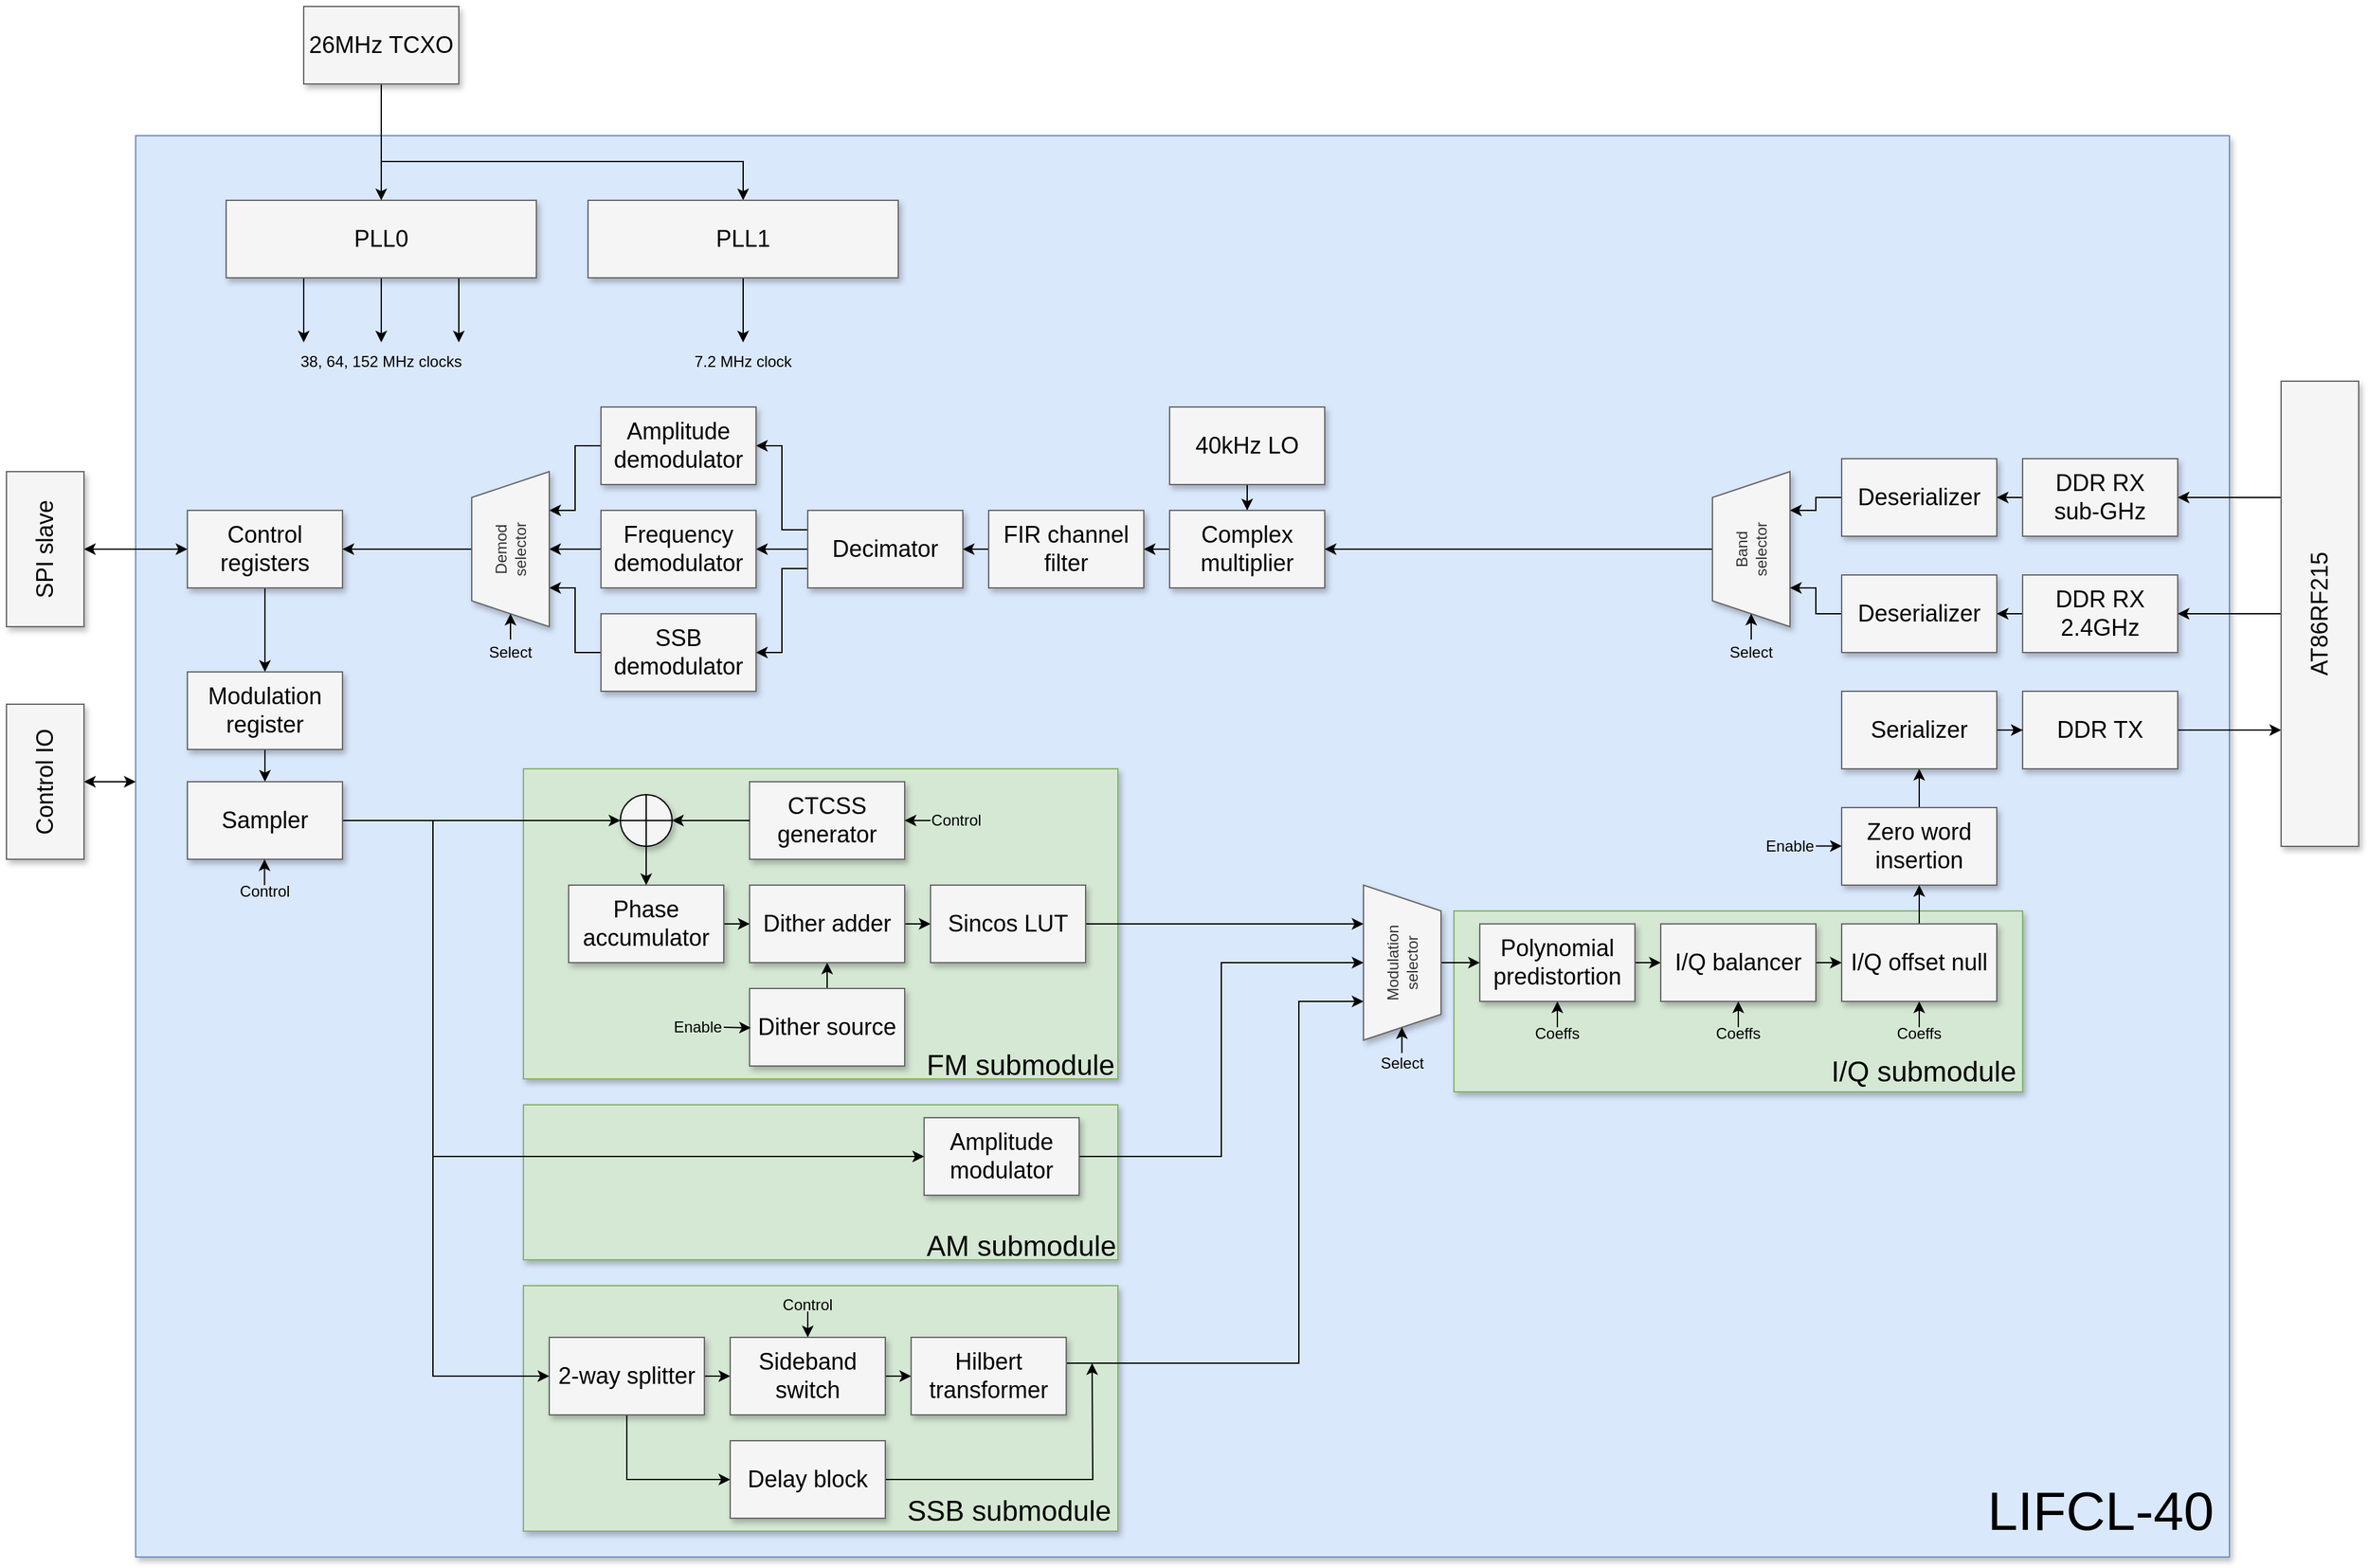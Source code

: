 <mxfile version="21.1.2" type="device">
  <diagram name="Page-1" id="90a13364-a465-7bf4-72fc-28e22215d7a0">
    <mxGraphModel dx="1588" dy="1576" grid="1" gridSize="10" guides="1" tooltips="1" connect="1" arrows="1" fold="1" page="1" pageScale="1.5" pageWidth="1920" pageHeight="1200" background="none" math="0" shadow="0">
      <root>
        <mxCell id="0" style=";html=1;" />
        <mxCell id="1" style=";html=1;" parent="0" />
        <mxCell id="Nv2ZJM5Azdes68pqQ0xc-96" value="" style="rounded=0;whiteSpace=wrap;html=1;shadow=1;glass=0;fillColor=#dae8fc;strokeColor=#6c8ebf;container=0;" parent="1" vertex="1">
          <mxGeometry x="600" y="390" width="1620" height="1100" as="geometry" />
        </mxCell>
        <mxCell id="YffSBHBRbh6OPDNjURyr-24" value="" style="rounded=0;whiteSpace=wrap;html=1;fillColor=#d5e8d4;strokeColor=#82b366;shadow=1;" parent="1" vertex="1">
          <mxGeometry x="1620" y="990" width="440" height="140" as="geometry" />
        </mxCell>
        <mxCell id="6D3V5bIXzJbrIAl-vdKd-8" value="" style="rounded=0;whiteSpace=wrap;html=1;fillColor=#d5e8d4;strokeColor=#82b366;shadow=1;" parent="1" vertex="1">
          <mxGeometry x="900" y="880" width="460" height="240" as="geometry" />
        </mxCell>
        <mxCell id="Nv2ZJM5Azdes68pqQ0xc-43" value="" style="edgeStyle=orthogonalEdgeStyle;rounded=0;orthogonalLoop=1;jettySize=auto;html=1;" parent="1" source="bJu8V4bGNB0CwvxjwAMf-3" target="Nv2ZJM5Azdes68pqQ0xc-41" edge="1">
          <mxGeometry relative="1" as="geometry" />
        </mxCell>
        <mxCell id="bJu8V4bGNB0CwvxjwAMf-3" value="DDR RX&lt;br&gt;sub-GHz" style="whiteSpace=wrap;html=1;shadow=1;fontSize=18;fillColor=#f5f5f5;strokeColor=#666666;" parent="1" vertex="1">
          <mxGeometry x="2060" y="640" width="120" height="60" as="geometry" />
        </mxCell>
        <mxCell id="Nv2ZJM5Azdes68pqQ0xc-44" value="" style="edgeStyle=orthogonalEdgeStyle;rounded=0;orthogonalLoop=1;jettySize=auto;html=1;" parent="1" source="bJu8V4bGNB0CwvxjwAMf-5" target="Nv2ZJM5Azdes68pqQ0xc-42" edge="1">
          <mxGeometry relative="1" as="geometry" />
        </mxCell>
        <mxCell id="bJu8V4bGNB0CwvxjwAMf-5" value="DDR RX&lt;br&gt;2.4GHz" style="whiteSpace=wrap;html=1;shadow=1;fontSize=18;fillColor=#f5f5f5;strokeColor=#666666;" parent="1" vertex="1">
          <mxGeometry x="2060" y="730" width="120" height="60" as="geometry" />
        </mxCell>
        <mxCell id="YffSBHBRbh6OPDNjURyr-13" style="edgeStyle=orthogonalEdgeStyle;rounded=0;orthogonalLoop=1;jettySize=auto;html=1;exitX=1;exitY=0.5;exitDx=0;exitDy=0;entryX=0.25;entryY=0;entryDx=0;entryDy=0;" parent="1" source="bJu8V4bGNB0CwvxjwAMf-6" target="Nv2ZJM5Azdes68pqQ0xc-15" edge="1">
          <mxGeometry relative="1" as="geometry" />
        </mxCell>
        <mxCell id="bJu8V4bGNB0CwvxjwAMf-6" value="DDR TX" style="whiteSpace=wrap;html=1;shadow=1;fontSize=18;fillColor=#f5f5f5;strokeColor=#666666;" parent="1" vertex="1">
          <mxGeometry x="2060" y="820" width="120" height="60" as="geometry" />
        </mxCell>
        <mxCell id="Nv2ZJM5Azdes68pqQ0xc-38" style="edgeStyle=orthogonalEdgeStyle;rounded=0;orthogonalLoop=1;jettySize=auto;html=1;exitX=0.5;exitY=1;exitDx=0;exitDy=0;entryX=0.5;entryY=0;entryDx=0;entryDy=0;" parent="1" source="bJu8V4bGNB0CwvxjwAMf-7" edge="1">
          <mxGeometry relative="1" as="geometry">
            <mxPoint x="790" y="550" as="targetPoint" />
          </mxGeometry>
        </mxCell>
        <mxCell id="Nv2ZJM5Azdes68pqQ0xc-39" style="edgeStyle=orthogonalEdgeStyle;rounded=0;orthogonalLoop=1;jettySize=auto;html=1;exitX=0.25;exitY=1;exitDx=0;exitDy=0;entryX=0.25;entryY=0;entryDx=0;entryDy=0;" parent="1" source="bJu8V4bGNB0CwvxjwAMf-7" edge="1">
          <mxGeometry relative="1" as="geometry">
            <mxPoint x="730" y="550" as="targetPoint" />
          </mxGeometry>
        </mxCell>
        <mxCell id="Nv2ZJM5Azdes68pqQ0xc-40" style="edgeStyle=orthogonalEdgeStyle;rounded=0;orthogonalLoop=1;jettySize=auto;html=1;exitX=0.75;exitY=1;exitDx=0;exitDy=0;entryX=0.75;entryY=0;entryDx=0;entryDy=0;" parent="1" source="bJu8V4bGNB0CwvxjwAMf-7" edge="1">
          <mxGeometry relative="1" as="geometry">
            <mxPoint x="850" y="550" as="targetPoint" />
          </mxGeometry>
        </mxCell>
        <mxCell id="bJu8V4bGNB0CwvxjwAMf-7" value="PLL0" style="whiteSpace=wrap;html=1;shadow=1;fontSize=18;fillColor=#f5f5f5;strokeColor=#666666;" parent="1" vertex="1">
          <mxGeometry x="670" y="440" width="240" height="60" as="geometry" />
        </mxCell>
        <mxCell id="Nv2ZJM5Azdes68pqQ0xc-7" value="" style="edgeStyle=orthogonalEdgeStyle;rounded=0;orthogonalLoop=1;jettySize=auto;html=1;" parent="1" source="Nv2ZJM5Azdes68pqQ0xc-5" target="bJu8V4bGNB0CwvxjwAMf-7" edge="1">
          <mxGeometry relative="1" as="geometry" />
        </mxCell>
        <mxCell id="H7sROJZ5ojz0b0a_24bi-7" style="edgeStyle=orthogonalEdgeStyle;rounded=0;orthogonalLoop=1;jettySize=auto;html=1;exitX=0.5;exitY=1;exitDx=0;exitDy=0;entryX=0.5;entryY=0;entryDx=0;entryDy=0;" edge="1" parent="1" source="Nv2ZJM5Azdes68pqQ0xc-5" target="H7sROJZ5ojz0b0a_24bi-4">
          <mxGeometry relative="1" as="geometry">
            <Array as="points">
              <mxPoint x="790" y="410" />
              <mxPoint x="1070" y="410" />
            </Array>
          </mxGeometry>
        </mxCell>
        <mxCell id="Nv2ZJM5Azdes68pqQ0xc-5" value="26MHz TCXO" style="whiteSpace=wrap;html=1;fontSize=18;fillColor=#f5f5f5;strokeColor=#666666;shadow=1;" parent="1" vertex="1">
          <mxGeometry x="730" y="290" width="120" height="60" as="geometry" />
        </mxCell>
        <mxCell id="Nv2ZJM5Azdes68pqQ0xc-12" value="38, 64, 152 MHz clocks" style="text;html=1;strokeColor=none;fillColor=none;align=center;verticalAlign=middle;whiteSpace=wrap;rounded=0;" parent="1" vertex="1">
          <mxGeometry x="690" y="550" width="200" height="30" as="geometry" />
        </mxCell>
        <mxCell id="Nv2ZJM5Azdes68pqQ0xc-106" style="edgeStyle=orthogonalEdgeStyle;rounded=0;orthogonalLoop=1;jettySize=auto;html=1;exitX=1;exitY=0.5;exitDx=0;exitDy=0;startArrow=none;startFill=0;endArrow=classic;endFill=1;" parent="1" source="Nv2ZJM5Azdes68pqQ0xc-13" target="Nv2ZJM5Azdes68pqQ0xc-25" edge="1">
          <mxGeometry relative="1" as="geometry" />
        </mxCell>
        <mxCell id="Nv2ZJM5Azdes68pqQ0xc-13" value="Phase accumulator" style="whiteSpace=wrap;html=1;shadow=1;fontSize=18;fillColor=#f5f5f5;strokeColor=#666666;" parent="1" vertex="1">
          <mxGeometry x="935" y="970" width="120" height="60" as="geometry" />
        </mxCell>
        <mxCell id="Nv2ZJM5Azdes68pqQ0xc-22" style="edgeStyle=orthogonalEdgeStyle;rounded=0;orthogonalLoop=1;jettySize=auto;html=1;exitX=0.75;exitY=0;exitDx=0;exitDy=0;entryX=1;entryY=0.5;entryDx=0;entryDy=0;" parent="1" source="Nv2ZJM5Azdes68pqQ0xc-15" target="bJu8V4bGNB0CwvxjwAMf-3" edge="1">
          <mxGeometry relative="1" as="geometry" />
        </mxCell>
        <mxCell id="Nv2ZJM5Azdes68pqQ0xc-23" style="edgeStyle=orthogonalEdgeStyle;rounded=0;orthogonalLoop=1;jettySize=auto;html=1;exitX=0.5;exitY=0;exitDx=0;exitDy=0;entryX=1;entryY=0.5;entryDx=0;entryDy=0;" parent="1" source="Nv2ZJM5Azdes68pqQ0xc-15" target="bJu8V4bGNB0CwvxjwAMf-5" edge="1">
          <mxGeometry relative="1" as="geometry" />
        </mxCell>
        <mxCell id="Nv2ZJM5Azdes68pqQ0xc-15" value="AT86RF215" style="whiteSpace=wrap;html=1;shadow=1;fontSize=18;fillColor=#f5f5f5;strokeColor=#666666;rotation=-90;" parent="1" vertex="1">
          <mxGeometry x="2110" y="730" width="360" height="60" as="geometry" />
        </mxCell>
        <mxCell id="Nv2ZJM5Azdes68pqQ0xc-100" style="edgeStyle=orthogonalEdgeStyle;rounded=0;orthogonalLoop=1;jettySize=auto;html=1;exitX=0.5;exitY=0;exitDx=0;exitDy=0;entryX=0.5;entryY=1;entryDx=0;entryDy=0;startArrow=none;startFill=0;" parent="1" source="Nv2ZJM5Azdes68pqQ0xc-24" target="Nv2ZJM5Azdes68pqQ0xc-25" edge="1">
          <mxGeometry relative="1" as="geometry" />
        </mxCell>
        <mxCell id="Nv2ZJM5Azdes68pqQ0xc-24" value="Dither source" style="whiteSpace=wrap;html=1;shadow=1;fontSize=18;fillColor=#f5f5f5;strokeColor=#666666;" parent="1" vertex="1">
          <mxGeometry x="1075" y="1050" width="120" height="60" as="geometry" />
        </mxCell>
        <mxCell id="Nv2ZJM5Azdes68pqQ0xc-107" style="edgeStyle=orthogonalEdgeStyle;rounded=0;orthogonalLoop=1;jettySize=auto;html=1;exitX=1;exitY=0.5;exitDx=0;exitDy=0;entryX=0;entryY=0.5;entryDx=0;entryDy=0;startArrow=none;startFill=0;endArrow=classic;endFill=1;" parent="1" source="Nv2ZJM5Azdes68pqQ0xc-25" target="Nv2ZJM5Azdes68pqQ0xc-28" edge="1">
          <mxGeometry relative="1" as="geometry" />
        </mxCell>
        <mxCell id="Nv2ZJM5Azdes68pqQ0xc-25" value="Dither adder" style="whiteSpace=wrap;html=1;shadow=1;fontSize=18;fillColor=#f5f5f5;strokeColor=#666666;" parent="1" vertex="1">
          <mxGeometry x="1075" y="970" width="120" height="60" as="geometry" />
        </mxCell>
        <mxCell id="H7sROJZ5ojz0b0a_24bi-111" style="edgeStyle=orthogonalEdgeStyle;rounded=0;orthogonalLoop=1;jettySize=auto;html=1;exitX=1;exitY=0.5;exitDx=0;exitDy=0;entryX=0.25;entryY=1;entryDx=0;entryDy=0;" edge="1" parent="1" source="Nv2ZJM5Azdes68pqQ0xc-28" target="Nv2ZJM5Azdes68pqQ0xc-34">
          <mxGeometry relative="1" as="geometry" />
        </mxCell>
        <mxCell id="Nv2ZJM5Azdes68pqQ0xc-28" value="Sincos LUT" style="whiteSpace=wrap;html=1;shadow=1;fontSize=18;fillColor=#f5f5f5;strokeColor=#666666;" parent="1" vertex="1">
          <mxGeometry x="1215" y="970" width="120" height="60" as="geometry" />
        </mxCell>
        <mxCell id="H7sROJZ5ojz0b0a_24bi-61" style="edgeStyle=orthogonalEdgeStyle;rounded=0;orthogonalLoop=1;jettySize=auto;html=1;exitX=0.5;exitY=1;exitDx=0;exitDy=0;entryX=0.5;entryY=0;entryDx=0;entryDy=0;" edge="1" parent="1" source="Nv2ZJM5Azdes68pqQ0xc-31" target="Nv2ZJM5Azdes68pqQ0xc-62">
          <mxGeometry relative="1" as="geometry" />
        </mxCell>
        <mxCell id="Nv2ZJM5Azdes68pqQ0xc-31" value="Control registers" style="whiteSpace=wrap;html=1;shadow=1;fontSize=18;fillColor=#f5f5f5;strokeColor=#666666;" parent="1" vertex="1">
          <mxGeometry x="640" y="680" width="120" height="60" as="geometry" />
        </mxCell>
        <mxCell id="6D3V5bIXzJbrIAl-vdKd-28" value="" style="edgeStyle=orthogonalEdgeStyle;rounded=0;orthogonalLoop=1;jettySize=auto;html=1;startArrow=classic;startFill=1;endArrow=classic;endFill=1;" parent="1" source="Nv2ZJM5Azdes68pqQ0xc-32" target="Nv2ZJM5Azdes68pqQ0xc-31" edge="1">
          <mxGeometry relative="1" as="geometry" />
        </mxCell>
        <mxCell id="Nv2ZJM5Azdes68pqQ0xc-32" value="SPI slave" style="whiteSpace=wrap;html=1;shadow=1;fontSize=18;fillColor=#f5f5f5;strokeColor=#666666;direction=east;rotation=-90;" parent="1" vertex="1">
          <mxGeometry x="470" y="680" width="120" height="60" as="geometry" />
        </mxCell>
        <mxCell id="Nv2ZJM5Azdes68pqQ0xc-50" value="" style="edgeStyle=orthogonalEdgeStyle;rounded=0;orthogonalLoop=1;jettySize=auto;html=1;" parent="1" source="Nv2ZJM5Azdes68pqQ0xc-33" target="Nv2ZJM5Azdes68pqQ0xc-35" edge="1">
          <mxGeometry relative="1" as="geometry" />
        </mxCell>
        <mxCell id="Nv2ZJM5Azdes68pqQ0xc-33" value="40kHz LO" style="whiteSpace=wrap;html=1;shadow=1;fontSize=18;fillColor=#f5f5f5;strokeColor=#666666;glass=0;" parent="1" vertex="1">
          <mxGeometry x="1400" y="600" width="120" height="60" as="geometry" />
        </mxCell>
        <mxCell id="YffSBHBRbh6OPDNjURyr-9" style="edgeStyle=orthogonalEdgeStyle;rounded=0;orthogonalLoop=1;jettySize=auto;html=1;exitX=0.5;exitY=0;exitDx=0;exitDy=0;entryX=0;entryY=0.5;entryDx=0;entryDy=0;" parent="1" source="Nv2ZJM5Azdes68pqQ0xc-34" target="6D3V5bIXzJbrIAl-vdKd-2" edge="1">
          <mxGeometry relative="1" as="geometry" />
        </mxCell>
        <mxCell id="Nv2ZJM5Azdes68pqQ0xc-34" value="Modulation&lt;br&gt;selector" style="shape=trapezoid;perimeter=trapezoidPerimeter;whiteSpace=wrap;html=1;fixedSize=1;fillColor=#f5f5f5;fontColor=#333333;strokeColor=#666666;shadow=1;direction=west;rotation=-90;" parent="1" vertex="1">
          <mxGeometry x="1520" y="1000" width="120" height="60" as="geometry" />
        </mxCell>
        <mxCell id="Nv2ZJM5Azdes68pqQ0xc-51" style="edgeStyle=orthogonalEdgeStyle;rounded=0;orthogonalLoop=1;jettySize=auto;html=1;exitX=0;exitY=0.5;exitDx=0;exitDy=0;entryX=1;entryY=0.5;entryDx=0;entryDy=0;" parent="1" source="Nv2ZJM5Azdes68pqQ0xc-35" target="Nv2ZJM5Azdes68pqQ0xc-46" edge="1">
          <mxGeometry relative="1" as="geometry" />
        </mxCell>
        <mxCell id="Nv2ZJM5Azdes68pqQ0xc-35" value="Complex multiplier" style="whiteSpace=wrap;html=1;shadow=1;fontSize=18;fillColor=#f5f5f5;strokeColor=#666666;glass=0;" parent="1" vertex="1">
          <mxGeometry x="1400" y="680" width="120" height="60" as="geometry" />
        </mxCell>
        <mxCell id="6D3V5bIXzJbrIAl-vdKd-20" style="edgeStyle=orthogonalEdgeStyle;rounded=0;orthogonalLoop=1;jettySize=auto;html=1;exitX=0.5;exitY=0;exitDx=0;exitDy=0;entryX=1;entryY=0.5;entryDx=0;entryDy=0;startArrow=none;startFill=0;endArrow=classic;endFill=1;" parent="1" source="Nv2ZJM5Azdes68pqQ0xc-36" target="Nv2ZJM5Azdes68pqQ0xc-35" edge="1">
          <mxGeometry relative="1" as="geometry" />
        </mxCell>
        <mxCell id="Nv2ZJM5Azdes68pqQ0xc-36" value="Band&lt;br&gt;selector" style="shape=trapezoid;perimeter=trapezoidPerimeter;whiteSpace=wrap;html=1;fixedSize=1;fillColor=#f5f5f5;fontColor=#333333;strokeColor=#666666;shadow=1;direction=east;rotation=-90;" parent="1" vertex="1">
          <mxGeometry x="1790" y="680" width="120" height="60" as="geometry" />
        </mxCell>
        <mxCell id="6D3V5bIXzJbrIAl-vdKd-22" style="edgeStyle=orthogonalEdgeStyle;rounded=0;orthogonalLoop=1;jettySize=auto;html=1;exitX=0;exitY=0.5;exitDx=0;exitDy=0;entryX=0.75;entryY=1;entryDx=0;entryDy=0;startArrow=none;startFill=0;endArrow=classic;endFill=1;" parent="1" source="Nv2ZJM5Azdes68pqQ0xc-41" target="Nv2ZJM5Azdes68pqQ0xc-36" edge="1">
          <mxGeometry relative="1" as="geometry" />
        </mxCell>
        <mxCell id="Nv2ZJM5Azdes68pqQ0xc-41" value="Deserializer" style="whiteSpace=wrap;html=1;shadow=1;fontSize=18;fillColor=#f5f5f5;strokeColor=#666666;glass=0;" parent="1" vertex="1">
          <mxGeometry x="1920" y="640" width="120" height="60" as="geometry" />
        </mxCell>
        <mxCell id="6D3V5bIXzJbrIAl-vdKd-23" style="edgeStyle=orthogonalEdgeStyle;rounded=0;orthogonalLoop=1;jettySize=auto;html=1;exitX=0;exitY=0.5;exitDx=0;exitDy=0;entryX=0.25;entryY=1;entryDx=0;entryDy=0;startArrow=none;startFill=0;endArrow=classic;endFill=1;" parent="1" source="Nv2ZJM5Azdes68pqQ0xc-42" target="Nv2ZJM5Azdes68pqQ0xc-36" edge="1">
          <mxGeometry relative="1" as="geometry" />
        </mxCell>
        <mxCell id="Nv2ZJM5Azdes68pqQ0xc-42" value="Deserializer" style="whiteSpace=wrap;html=1;shadow=1;fontSize=18;fillColor=#f5f5f5;strokeColor=#666666;glass=0;" parent="1" vertex="1">
          <mxGeometry x="1920" y="730" width="120" height="60" as="geometry" />
        </mxCell>
        <mxCell id="Nv2ZJM5Azdes68pqQ0xc-53" style="edgeStyle=orthogonalEdgeStyle;rounded=0;orthogonalLoop=1;jettySize=auto;html=1;exitX=0;exitY=0.5;exitDx=0;exitDy=0;entryX=1;entryY=0.5;entryDx=0;entryDy=0;" parent="1" source="Nv2ZJM5Azdes68pqQ0xc-46" target="Nv2ZJM5Azdes68pqQ0xc-52" edge="1">
          <mxGeometry relative="1" as="geometry" />
        </mxCell>
        <mxCell id="Nv2ZJM5Azdes68pqQ0xc-46" value="FIR channel filter" style="whiteSpace=wrap;html=1;shadow=1;fontSize=18;fillColor=#f5f5f5;strokeColor=#666666;glass=0;" parent="1" vertex="1">
          <mxGeometry x="1260" y="680" width="120" height="60" as="geometry" />
        </mxCell>
        <mxCell id="Nv2ZJM5Azdes68pqQ0xc-56" style="edgeStyle=orthogonalEdgeStyle;rounded=0;orthogonalLoop=1;jettySize=auto;html=1;exitX=0;exitY=0.25;exitDx=0;exitDy=0;entryX=1;entryY=0.5;entryDx=0;entryDy=0;" parent="1" source="Nv2ZJM5Azdes68pqQ0xc-52" target="Nv2ZJM5Azdes68pqQ0xc-54" edge="1">
          <mxGeometry relative="1" as="geometry" />
        </mxCell>
        <mxCell id="Nv2ZJM5Azdes68pqQ0xc-58" value="" style="edgeStyle=orthogonalEdgeStyle;rounded=0;orthogonalLoop=1;jettySize=auto;html=1;" parent="1" source="Nv2ZJM5Azdes68pqQ0xc-52" target="Nv2ZJM5Azdes68pqQ0xc-55" edge="1">
          <mxGeometry relative="1" as="geometry" />
        </mxCell>
        <mxCell id="Nv2ZJM5Azdes68pqQ0xc-60" style="edgeStyle=orthogonalEdgeStyle;rounded=0;orthogonalLoop=1;jettySize=auto;html=1;exitX=0;exitY=0.75;exitDx=0;exitDy=0;entryX=1;entryY=0.5;entryDx=0;entryDy=0;" parent="1" source="Nv2ZJM5Azdes68pqQ0xc-52" target="Nv2ZJM5Azdes68pqQ0xc-59" edge="1">
          <mxGeometry relative="1" as="geometry" />
        </mxCell>
        <mxCell id="Nv2ZJM5Azdes68pqQ0xc-52" value="Decimator" style="whiteSpace=wrap;html=1;shadow=1;fontSize=18;fillColor=#f5f5f5;strokeColor=#666666;glass=0;" parent="1" vertex="1">
          <mxGeometry x="1120" y="680" width="120" height="60" as="geometry" />
        </mxCell>
        <mxCell id="Nv2ZJM5Azdes68pqQ0xc-75" style="edgeStyle=orthogonalEdgeStyle;rounded=0;orthogonalLoop=1;jettySize=auto;html=1;exitX=0;exitY=0.5;exitDx=0;exitDy=0;entryX=0.75;entryY=1;entryDx=0;entryDy=0;" parent="1" source="Nv2ZJM5Azdes68pqQ0xc-54" target="Nv2ZJM5Azdes68pqQ0xc-71" edge="1">
          <mxGeometry relative="1" as="geometry" />
        </mxCell>
        <mxCell id="Nv2ZJM5Azdes68pqQ0xc-54" value="Amplitude demodulator" style="whiteSpace=wrap;html=1;shadow=1;fontSize=18;fillColor=#f5f5f5;strokeColor=#666666;glass=0;" parent="1" vertex="1">
          <mxGeometry x="960" y="600" width="120" height="60" as="geometry" />
        </mxCell>
        <mxCell id="Nv2ZJM5Azdes68pqQ0xc-73" value="" style="edgeStyle=orthogonalEdgeStyle;rounded=0;orthogonalLoop=1;jettySize=auto;html=1;" parent="1" source="Nv2ZJM5Azdes68pqQ0xc-55" target="Nv2ZJM5Azdes68pqQ0xc-71" edge="1">
          <mxGeometry relative="1" as="geometry" />
        </mxCell>
        <mxCell id="Nv2ZJM5Azdes68pqQ0xc-55" value="Frequency demodulator" style="whiteSpace=wrap;html=1;shadow=1;fontSize=18;fillColor=#f5f5f5;strokeColor=#666666;glass=0;" parent="1" vertex="1">
          <mxGeometry x="960" y="680" width="120" height="60" as="geometry" />
        </mxCell>
        <mxCell id="Nv2ZJM5Azdes68pqQ0xc-74" style="edgeStyle=orthogonalEdgeStyle;rounded=0;orthogonalLoop=1;jettySize=auto;html=1;exitX=0;exitY=0.5;exitDx=0;exitDy=0;entryX=0.25;entryY=1;entryDx=0;entryDy=0;" parent="1" source="Nv2ZJM5Azdes68pqQ0xc-59" target="Nv2ZJM5Azdes68pqQ0xc-71" edge="1">
          <mxGeometry relative="1" as="geometry" />
        </mxCell>
        <mxCell id="Nv2ZJM5Azdes68pqQ0xc-59" value="SSB demodulator" style="whiteSpace=wrap;html=1;shadow=1;fontSize=18;fillColor=#f5f5f5;strokeColor=#666666;glass=0;" parent="1" vertex="1">
          <mxGeometry x="960" y="760" width="120" height="60" as="geometry" />
        </mxCell>
        <mxCell id="H7sROJZ5ojz0b0a_24bi-118" style="edgeStyle=orthogonalEdgeStyle;rounded=0;orthogonalLoop=1;jettySize=auto;html=1;exitX=0.5;exitY=1;exitDx=0;exitDy=0;entryX=0.5;entryY=0;entryDx=0;entryDy=0;" edge="1" parent="1" source="Nv2ZJM5Azdes68pqQ0xc-62" target="H7sROJZ5ojz0b0a_24bi-104">
          <mxGeometry relative="1" as="geometry" />
        </mxCell>
        <mxCell id="Nv2ZJM5Azdes68pqQ0xc-62" value="Modulation register" style="whiteSpace=wrap;html=1;shadow=1;fontSize=18;fillColor=#f5f5f5;strokeColor=#666666;glass=0;" parent="1" vertex="1">
          <mxGeometry x="640" y="805" width="120" height="60" as="geometry" />
        </mxCell>
        <mxCell id="H7sROJZ5ojz0b0a_24bi-69" style="edgeStyle=orthogonalEdgeStyle;rounded=0;orthogonalLoop=1;jettySize=auto;html=1;exitX=0.5;exitY=0;exitDx=0;exitDy=0;entryX=0.5;entryY=1;entryDx=0;entryDy=0;" edge="1" parent="1" source="Nv2ZJM5Azdes68pqQ0xc-68" target="Nv2ZJM5Azdes68pqQ0xc-69">
          <mxGeometry relative="1" as="geometry" />
        </mxCell>
        <mxCell id="Nv2ZJM5Azdes68pqQ0xc-68" value="Zero word&lt;br&gt;insertion" style="whiteSpace=wrap;html=1;shadow=1;fontSize=18;fillColor=#f5f5f5;strokeColor=#666666;glass=0;" parent="1" vertex="1">
          <mxGeometry x="1920" y="910" width="120" height="60" as="geometry" />
        </mxCell>
        <mxCell id="Nv2ZJM5Azdes68pqQ0xc-84" value="" style="edgeStyle=orthogonalEdgeStyle;rounded=0;orthogonalLoop=1;jettySize=auto;html=1;" parent="1" source="Nv2ZJM5Azdes68pqQ0xc-69" target="bJu8V4bGNB0CwvxjwAMf-6" edge="1">
          <mxGeometry relative="1" as="geometry" />
        </mxCell>
        <mxCell id="Nv2ZJM5Azdes68pqQ0xc-69" value="Serializer" style="whiteSpace=wrap;html=1;shadow=1;fontSize=18;fillColor=#f5f5f5;strokeColor=#666666;glass=0;" parent="1" vertex="1">
          <mxGeometry x="1920" y="820" width="120" height="60" as="geometry" />
        </mxCell>
        <mxCell id="Nv2ZJM5Azdes68pqQ0xc-88" value="" style="edgeStyle=orthogonalEdgeStyle;rounded=0;orthogonalLoop=1;jettySize=auto;html=1;" parent="1" source="Nv2ZJM5Azdes68pqQ0xc-71" target="Nv2ZJM5Azdes68pqQ0xc-31" edge="1">
          <mxGeometry relative="1" as="geometry" />
        </mxCell>
        <mxCell id="Nv2ZJM5Azdes68pqQ0xc-71" value="Demod&lt;br&gt;selector" style="shape=trapezoid;perimeter=trapezoidPerimeter;whiteSpace=wrap;html=1;fixedSize=1;fillColor=#f5f5f5;fontColor=#333333;strokeColor=#666666;shadow=1;direction=east;rotation=-90;" parent="1" vertex="1">
          <mxGeometry x="830" y="680" width="120" height="60" as="geometry" />
        </mxCell>
        <mxCell id="Nv2ZJM5Azdes68pqQ0xc-79" value="Enable" style="text;html=1;strokeColor=none;fillColor=none;align=center;verticalAlign=middle;whiteSpace=wrap;rounded=0;" parent="1" vertex="1">
          <mxGeometry x="935" y="1065" width="200" height="30" as="geometry" />
        </mxCell>
        <mxCell id="Nv2ZJM5Azdes68pqQ0xc-80" value="" style="edgeStyle=orthogonalEdgeStyle;rounded=0;orthogonalLoop=1;jettySize=auto;html=1;" parent="1" edge="1">
          <mxGeometry relative="1" as="geometry">
            <mxPoint x="1579.71" y="1100" as="sourcePoint" />
            <mxPoint x="1579.71" y="1080" as="targetPoint" />
          </mxGeometry>
        </mxCell>
        <mxCell id="Nv2ZJM5Azdes68pqQ0xc-81" value="Select" style="text;html=1;strokeColor=none;fillColor=none;align=center;verticalAlign=middle;whiteSpace=wrap;rounded=0;" parent="1" vertex="1">
          <mxGeometry x="1480" y="1093" width="200" height="30" as="geometry" />
        </mxCell>
        <mxCell id="Nv2ZJM5Azdes68pqQ0xc-82" value="" style="edgeStyle=orthogonalEdgeStyle;rounded=0;orthogonalLoop=1;jettySize=auto;html=1;" parent="1" edge="1">
          <mxGeometry relative="1" as="geometry">
            <mxPoint x="1850" y="780" as="sourcePoint" />
            <mxPoint x="1850" y="760" as="targetPoint" />
          </mxGeometry>
        </mxCell>
        <mxCell id="Nv2ZJM5Azdes68pqQ0xc-83" value="Select" style="text;html=1;strokeColor=none;fillColor=none;align=center;verticalAlign=middle;whiteSpace=wrap;rounded=0;" parent="1" vertex="1">
          <mxGeometry x="1750" y="775" width="200" height="30" as="geometry" />
        </mxCell>
        <mxCell id="Nv2ZJM5Azdes68pqQ0xc-86" value="Enable" style="text;html=1;strokeColor=none;fillColor=none;align=center;verticalAlign=middle;whiteSpace=wrap;rounded=0;" parent="1" vertex="1">
          <mxGeometry x="1780" y="925" width="200" height="30" as="geometry" />
        </mxCell>
        <mxCell id="6D3V5bIXzJbrIAl-vdKd-27" value="" style="edgeStyle=orthogonalEdgeStyle;rounded=0;orthogonalLoop=1;jettySize=auto;html=1;startArrow=classic;startFill=1;endArrow=classic;endFill=1;" parent="1" source="Nv2ZJM5Azdes68pqQ0xc-90" edge="1">
          <mxGeometry relative="1" as="geometry">
            <mxPoint x="600" y="890" as="targetPoint" />
          </mxGeometry>
        </mxCell>
        <mxCell id="Nv2ZJM5Azdes68pqQ0xc-90" value="Control IO" style="whiteSpace=wrap;html=1;shadow=1;fontSize=18;fillColor=#f5f5f5;strokeColor=#666666;direction=east;rotation=-90;" parent="1" vertex="1">
          <mxGeometry x="470" y="860" width="120" height="60" as="geometry" />
        </mxCell>
        <mxCell id="Nv2ZJM5Azdes68pqQ0xc-94" value="" style="edgeStyle=orthogonalEdgeStyle;rounded=0;orthogonalLoop=1;jettySize=auto;html=1;" parent="1" edge="1">
          <mxGeometry relative="1" as="geometry">
            <mxPoint x="890" y="780" as="sourcePoint" />
            <mxPoint x="890" y="760" as="targetPoint" />
          </mxGeometry>
        </mxCell>
        <mxCell id="Nv2ZJM5Azdes68pqQ0xc-95" value="Select" style="text;html=1;strokeColor=none;fillColor=none;align=center;verticalAlign=middle;whiteSpace=wrap;rounded=0;" parent="1" vertex="1">
          <mxGeometry x="790" y="775" width="200" height="30" as="geometry" />
        </mxCell>
        <mxCell id="Nv2ZJM5Azdes68pqQ0xc-99" value="" style="edgeStyle=orthogonalEdgeStyle;rounded=0;orthogonalLoop=1;jettySize=auto;html=1;startArrow=none;startFill=0;" parent="1" target="Nv2ZJM5Azdes68pqQ0xc-24" edge="1">
          <mxGeometry relative="1" as="geometry">
            <mxPoint x="1055" y="1080" as="sourcePoint" />
          </mxGeometry>
        </mxCell>
        <mxCell id="Nv2ZJM5Azdes68pqQ0xc-109" value="LIFCL-40" style="text;html=1;strokeColor=none;fillColor=none;align=right;verticalAlign=middle;whiteSpace=wrap;rounded=0;fontSize=42;" parent="1" vertex="1">
          <mxGeometry x="2010" y="1440" width="200" height="30" as="geometry" />
        </mxCell>
        <mxCell id="YffSBHBRbh6OPDNjURyr-10" style="edgeStyle=orthogonalEdgeStyle;rounded=0;orthogonalLoop=1;jettySize=auto;html=1;exitX=1;exitY=0.5;exitDx=0;exitDy=0;entryX=0;entryY=0.5;entryDx=0;entryDy=0;" parent="1" source="6D3V5bIXzJbrIAl-vdKd-2" target="YffSBHBRbh6OPDNjURyr-1" edge="1">
          <mxGeometry relative="1" as="geometry" />
        </mxCell>
        <mxCell id="6D3V5bIXzJbrIAl-vdKd-2" value="Polynomial predistortion" style="whiteSpace=wrap;html=1;shadow=1;fontSize=18;fillColor=#f5f5f5;strokeColor=#666666;glass=0;" parent="1" vertex="1">
          <mxGeometry x="1640" y="1000" width="120" height="60" as="geometry" />
        </mxCell>
        <mxCell id="YffSBHBRbh6OPDNjURyr-15" style="edgeStyle=orthogonalEdgeStyle;rounded=0;orthogonalLoop=1;jettySize=auto;html=1;exitX=0.5;exitY=0;exitDx=0;exitDy=0;entryX=0.5;entryY=1;entryDx=0;entryDy=0;" parent="1" source="6D3V5bIXzJbrIAl-vdKd-5" target="Nv2ZJM5Azdes68pqQ0xc-68" edge="1">
          <mxGeometry relative="1" as="geometry" />
        </mxCell>
        <mxCell id="6D3V5bIXzJbrIAl-vdKd-5" value="I/Q offset null" style="whiteSpace=wrap;html=1;shadow=1;fontSize=18;fillColor=#f5f5f5;strokeColor=#666666;glass=0;" parent="1" vertex="1">
          <mxGeometry x="1920" y="1000" width="120" height="60" as="geometry" />
        </mxCell>
        <mxCell id="6D3V5bIXzJbrIAl-vdKd-9" value="FM submodule" style="text;html=1;strokeColor=none;fillColor=none;align=left;verticalAlign=middle;whiteSpace=wrap;rounded=0;fontSize=22;" parent="1" vertex="1">
          <mxGeometry x="1210" y="1095" width="250" height="30" as="geometry" />
        </mxCell>
        <mxCell id="YffSBHBRbh6OPDNjURyr-11" style="edgeStyle=orthogonalEdgeStyle;rounded=0;orthogonalLoop=1;jettySize=auto;html=1;exitX=1;exitY=0.5;exitDx=0;exitDy=0;entryX=0;entryY=0.5;entryDx=0;entryDy=0;" parent="1" source="YffSBHBRbh6OPDNjURyr-1" target="6D3V5bIXzJbrIAl-vdKd-5" edge="1">
          <mxGeometry relative="1" as="geometry" />
        </mxCell>
        <mxCell id="YffSBHBRbh6OPDNjURyr-1" value="I/Q balancer" style="whiteSpace=wrap;html=1;shadow=1;fontSize=18;fillColor=#f5f5f5;strokeColor=#666666;glass=0;" parent="1" vertex="1">
          <mxGeometry x="1780" y="1000" width="120" height="60" as="geometry" />
        </mxCell>
        <mxCell id="YffSBHBRbh6OPDNjURyr-5" value="Coeffs" style="text;html=1;strokeColor=none;fillColor=none;align=center;verticalAlign=middle;whiteSpace=wrap;rounded=0;" parent="1" vertex="1">
          <mxGeometry x="1600" y="1070" width="200" height="30" as="geometry" />
        </mxCell>
        <mxCell id="YffSBHBRbh6OPDNjURyr-19" value="" style="edgeStyle=orthogonalEdgeStyle;rounded=0;orthogonalLoop=1;jettySize=auto;html=1;exitX=0.5;exitY=0.333;exitDx=0;exitDy=0;exitPerimeter=0;entryX=0.5;entryY=1;entryDx=0;entryDy=0;" parent="1" source="YffSBHBRbh6OPDNjURyr-5" target="6D3V5bIXzJbrIAl-vdKd-2" edge="1">
          <mxGeometry relative="1" as="geometry">
            <mxPoint x="1710" y="990" as="sourcePoint" />
            <mxPoint x="1709.7" y="1010" as="targetPoint" />
            <Array as="points">
              <mxPoint x="1700" y="1070" />
              <mxPoint x="1700" y="1070" />
            </Array>
          </mxGeometry>
        </mxCell>
        <mxCell id="YffSBHBRbh6OPDNjURyr-20" value="Coeffs" style="text;html=1;strokeColor=none;fillColor=none;align=center;verticalAlign=middle;whiteSpace=wrap;rounded=0;" parent="1" vertex="1">
          <mxGeometry x="1740" y="1070" width="200" height="30" as="geometry" />
        </mxCell>
        <mxCell id="YffSBHBRbh6OPDNjURyr-21" value="" style="edgeStyle=orthogonalEdgeStyle;rounded=0;orthogonalLoop=1;jettySize=auto;html=1;exitX=0.5;exitY=0.333;exitDx=0;exitDy=0;exitPerimeter=0;entryX=0.5;entryY=1;entryDx=0;entryDy=0;" parent="1" source="YffSBHBRbh6OPDNjURyr-20" edge="1">
          <mxGeometry relative="1" as="geometry">
            <mxPoint x="1850" y="990" as="sourcePoint" />
            <mxPoint x="1840" y="1060.0" as="targetPoint" />
            <Array as="points">
              <mxPoint x="1840" y="1070" />
              <mxPoint x="1840" y="1070" />
            </Array>
          </mxGeometry>
        </mxCell>
        <mxCell id="YffSBHBRbh6OPDNjURyr-22" value="Coeffs" style="text;html=1;strokeColor=none;fillColor=none;align=center;verticalAlign=middle;whiteSpace=wrap;rounded=0;" parent="1" vertex="1">
          <mxGeometry x="1880" y="1070" width="200" height="30" as="geometry" />
        </mxCell>
        <mxCell id="YffSBHBRbh6OPDNjURyr-23" value="" style="edgeStyle=orthogonalEdgeStyle;rounded=0;orthogonalLoop=1;jettySize=auto;html=1;exitX=0.5;exitY=0.333;exitDx=0;exitDy=0;exitPerimeter=0;entryX=0.5;entryY=1;entryDx=0;entryDy=0;" parent="1" source="YffSBHBRbh6OPDNjURyr-22" edge="1">
          <mxGeometry relative="1" as="geometry">
            <mxPoint x="1990" y="990" as="sourcePoint" />
            <mxPoint x="1980" y="1060.0" as="targetPoint" />
            <Array as="points">
              <mxPoint x="1980" y="1070" />
              <mxPoint x="1980" y="1070" />
            </Array>
          </mxGeometry>
        </mxCell>
        <mxCell id="YffSBHBRbh6OPDNjURyr-25" value="I/Q submodule" style="text;html=1;strokeColor=none;fillColor=none;align=left;verticalAlign=middle;whiteSpace=wrap;rounded=0;fontSize=22;" parent="1" vertex="1">
          <mxGeometry x="1910" y="1100" width="250" height="30" as="geometry" />
        </mxCell>
        <mxCell id="H7sROJZ5ojz0b0a_24bi-1" style="edgeStyle=orthogonalEdgeStyle;rounded=0;orthogonalLoop=1;jettySize=auto;html=1;exitX=0.5;exitY=1;exitDx=0;exitDy=0;entryX=0.5;entryY=0;entryDx=0;entryDy=0;" edge="1" parent="1" source="H7sROJZ5ojz0b0a_24bi-4">
          <mxGeometry relative="1" as="geometry">
            <mxPoint x="1070" y="550" as="targetPoint" />
          </mxGeometry>
        </mxCell>
        <mxCell id="H7sROJZ5ojz0b0a_24bi-4" value="PLL1" style="whiteSpace=wrap;html=1;shadow=1;fontSize=18;fillColor=#f5f5f5;strokeColor=#666666;" vertex="1" parent="1">
          <mxGeometry x="950" y="440" width="240" height="60" as="geometry" />
        </mxCell>
        <mxCell id="H7sROJZ5ojz0b0a_24bi-5" value="7.2 MHz clock" style="text;html=1;strokeColor=none;fillColor=none;align=center;verticalAlign=middle;whiteSpace=wrap;rounded=0;" vertex="1" parent="1">
          <mxGeometry x="970" y="550" width="200" height="30" as="geometry" />
        </mxCell>
        <mxCell id="H7sROJZ5ojz0b0a_24bi-9" value="CTCSS generator" style="whiteSpace=wrap;html=1;shadow=1;fontSize=18;fillColor=#f5f5f5;strokeColor=#666666;" vertex="1" parent="1">
          <mxGeometry x="1075" y="890" width="120" height="60" as="geometry" />
        </mxCell>
        <mxCell id="H7sROJZ5ojz0b0a_24bi-57" style="edgeStyle=orthogonalEdgeStyle;rounded=0;orthogonalLoop=1;jettySize=auto;html=1;exitX=0;exitY=0.5;exitDx=0;exitDy=0;entryX=1;entryY=0.5;entryDx=0;entryDy=0;" edge="1" parent="1" source="H7sROJZ5ojz0b0a_24bi-9" target="H7sROJZ5ojz0b0a_24bi-11">
          <mxGeometry relative="1" as="geometry" />
        </mxCell>
        <mxCell id="H7sROJZ5ojz0b0a_24bi-58" style="edgeStyle=orthogonalEdgeStyle;rounded=0;orthogonalLoop=1;jettySize=auto;html=1;exitX=0.5;exitY=1;exitDx=0;exitDy=0;entryX=0.5;entryY=0;entryDx=0;entryDy=0;" edge="1" parent="1" source="H7sROJZ5ojz0b0a_24bi-11" target="Nv2ZJM5Azdes68pqQ0xc-13">
          <mxGeometry relative="1" as="geometry" />
        </mxCell>
        <mxCell id="H7sROJZ5ojz0b0a_24bi-11" value="" style="ellipse;whiteSpace=wrap;html=1;aspect=fixed;fillColor=#f5f5f5;shadow=1;" vertex="1" parent="1">
          <mxGeometry x="975" y="900" width="40" height="40" as="geometry" />
        </mxCell>
        <mxCell id="H7sROJZ5ojz0b0a_24bi-12" value="" style="endArrow=none;html=1;rounded=0;entryX=0.5;entryY=0;entryDx=0;entryDy=0;exitX=0.5;exitY=1;exitDx=0;exitDy=0;" edge="1" parent="1" source="H7sROJZ5ojz0b0a_24bi-11" target="H7sROJZ5ojz0b0a_24bi-11">
          <mxGeometry width="50" height="50" relative="1" as="geometry">
            <mxPoint x="1245" y="930" as="sourcePoint" />
            <mxPoint x="1295" y="880" as="targetPoint" />
          </mxGeometry>
        </mxCell>
        <mxCell id="H7sROJZ5ojz0b0a_24bi-13" value="" style="endArrow=none;html=1;rounded=0;exitX=0;exitY=0.5;exitDx=0;exitDy=0;entryX=1;entryY=0.5;entryDx=0;entryDy=0;" edge="1" parent="1" source="H7sROJZ5ojz0b0a_24bi-11" target="H7sROJZ5ojz0b0a_24bi-11">
          <mxGeometry width="50" height="50" relative="1" as="geometry">
            <mxPoint x="1255" y="940" as="sourcePoint" />
            <mxPoint x="1305" y="890" as="targetPoint" />
          </mxGeometry>
        </mxCell>
        <mxCell id="H7sROJZ5ojz0b0a_24bi-36" value="" style="rounded=0;whiteSpace=wrap;html=1;fillColor=#d5e8d4;strokeColor=#82b366;shadow=1;" vertex="1" parent="1">
          <mxGeometry x="900" y="1280" width="460" height="190" as="geometry" />
        </mxCell>
        <mxCell id="H7sROJZ5ojz0b0a_24bi-63" style="edgeStyle=orthogonalEdgeStyle;rounded=0;orthogonalLoop=1;jettySize=auto;html=1;exitX=1;exitY=0.5;exitDx=0;exitDy=0;entryX=0;entryY=0.5;entryDx=0;entryDy=0;" edge="1" parent="1" source="H7sROJZ5ojz0b0a_24bi-38" target="H7sROJZ5ojz0b0a_24bi-49">
          <mxGeometry relative="1" as="geometry" />
        </mxCell>
        <mxCell id="H7sROJZ5ojz0b0a_24bi-64" style="edgeStyle=orthogonalEdgeStyle;rounded=0;orthogonalLoop=1;jettySize=auto;html=1;exitX=0.5;exitY=1;exitDx=0;exitDy=0;entryX=0;entryY=0.5;entryDx=0;entryDy=0;" edge="1" parent="1" source="H7sROJZ5ojz0b0a_24bi-38" target="H7sROJZ5ojz0b0a_24bi-42">
          <mxGeometry relative="1" as="geometry" />
        </mxCell>
        <mxCell id="H7sROJZ5ojz0b0a_24bi-38" value="2-way splitter" style="whiteSpace=wrap;html=1;shadow=1;fontSize=18;fillColor=#f5f5f5;strokeColor=#666666;" vertex="1" parent="1">
          <mxGeometry x="920" y="1320" width="120" height="60" as="geometry" />
        </mxCell>
        <mxCell id="H7sROJZ5ojz0b0a_24bi-117" style="edgeStyle=orthogonalEdgeStyle;rounded=0;orthogonalLoop=1;jettySize=auto;html=1;exitX=1;exitY=0.5;exitDx=0;exitDy=0;" edge="1" parent="1" source="H7sROJZ5ojz0b0a_24bi-42">
          <mxGeometry relative="1" as="geometry">
            <mxPoint x="1340" y="1340" as="targetPoint" />
          </mxGeometry>
        </mxCell>
        <mxCell id="H7sROJZ5ojz0b0a_24bi-42" value="Delay block" style="whiteSpace=wrap;html=1;shadow=1;fontSize=18;fillColor=#f5f5f5;strokeColor=#666666;" vertex="1" parent="1">
          <mxGeometry x="1060" y="1400" width="120" height="60" as="geometry" />
        </mxCell>
        <mxCell id="H7sROJZ5ojz0b0a_24bi-47" value="SSB submodule" style="text;html=1;strokeColor=none;fillColor=none;align=left;verticalAlign=middle;whiteSpace=wrap;rounded=0;fontSize=22;" vertex="1" parent="1">
          <mxGeometry x="1195" y="1440" width="250" height="30" as="geometry" />
        </mxCell>
        <mxCell id="H7sROJZ5ojz0b0a_24bi-66" style="edgeStyle=orthogonalEdgeStyle;rounded=0;orthogonalLoop=1;jettySize=auto;html=1;exitX=1;exitY=0.5;exitDx=0;exitDy=0;entryX=0;entryY=0.5;entryDx=0;entryDy=0;" edge="1" parent="1" source="H7sROJZ5ojz0b0a_24bi-49" target="H7sROJZ5ojz0b0a_24bi-65">
          <mxGeometry relative="1" as="geometry" />
        </mxCell>
        <mxCell id="H7sROJZ5ojz0b0a_24bi-49" value="Sideband switch" style="whiteSpace=wrap;html=1;shadow=1;fontSize=18;fillColor=#f5f5f5;strokeColor=#666666;" vertex="1" parent="1">
          <mxGeometry x="1060" y="1320" width="120" height="60" as="geometry" />
        </mxCell>
        <mxCell id="H7sROJZ5ojz0b0a_24bi-53" value="Control" style="text;html=1;strokeColor=none;fillColor=none;align=center;verticalAlign=middle;whiteSpace=wrap;rounded=0;" vertex="1" parent="1">
          <mxGeometry x="1020" y="1280" width="200" height="30" as="geometry" />
        </mxCell>
        <mxCell id="H7sROJZ5ojz0b0a_24bi-54" value="" style="edgeStyle=orthogonalEdgeStyle;rounded=0;orthogonalLoop=1;jettySize=auto;html=1;startArrow=none;startFill=0;" edge="1" parent="1">
          <mxGeometry relative="1" as="geometry">
            <mxPoint x="1120" y="1300" as="sourcePoint" />
            <mxPoint x="1120" y="1320" as="targetPoint" />
          </mxGeometry>
        </mxCell>
        <mxCell id="H7sROJZ5ojz0b0a_24bi-55" value="Control" style="text;html=1;strokeColor=none;fillColor=none;align=center;verticalAlign=middle;whiteSpace=wrap;rounded=0;" vertex="1" parent="1">
          <mxGeometry x="1135" y="905" width="200" height="30" as="geometry" />
        </mxCell>
        <mxCell id="H7sROJZ5ojz0b0a_24bi-56" value="" style="edgeStyle=orthogonalEdgeStyle;rounded=0;orthogonalLoop=1;jettySize=auto;html=1;startArrow=none;startFill=0;endArrow=classic;endFill=1;" edge="1" parent="1">
          <mxGeometry relative="1" as="geometry">
            <mxPoint x="1215" y="920" as="sourcePoint" />
            <mxPoint x="1195" y="920" as="targetPoint" />
          </mxGeometry>
        </mxCell>
        <mxCell id="H7sROJZ5ojz0b0a_24bi-115" style="edgeStyle=orthogonalEdgeStyle;rounded=0;orthogonalLoop=1;jettySize=auto;html=1;exitX=1;exitY=0.5;exitDx=0;exitDy=0;entryX=0.75;entryY=1;entryDx=0;entryDy=0;" edge="1" parent="1" source="H7sROJZ5ojz0b0a_24bi-65" target="Nv2ZJM5Azdes68pqQ0xc-34">
          <mxGeometry relative="1" as="geometry">
            <Array as="points">
              <mxPoint x="1500" y="1340" />
              <mxPoint x="1500" y="1060" />
            </Array>
          </mxGeometry>
        </mxCell>
        <mxCell id="H7sROJZ5ojz0b0a_24bi-65" value="Hilbert transformer" style="whiteSpace=wrap;html=1;shadow=1;fontSize=18;fillColor=#f5f5f5;strokeColor=#666666;" vertex="1" parent="1">
          <mxGeometry x="1200" y="1320" width="120" height="60" as="geometry" />
        </mxCell>
        <mxCell id="H7sROJZ5ojz0b0a_24bi-84" value="" style="rounded=0;whiteSpace=wrap;html=1;fillColor=#d5e8d4;strokeColor=#82b366;shadow=1;" vertex="1" parent="1">
          <mxGeometry x="900" y="1140" width="460" height="120" as="geometry" />
        </mxCell>
        <mxCell id="H7sROJZ5ojz0b0a_24bi-70" style="edgeStyle=orthogonalEdgeStyle;rounded=0;orthogonalLoop=1;jettySize=auto;html=1;exitX=1;exitY=0.5;exitDx=0;exitDy=0;entryX=0;entryY=0.5;entryDx=0;entryDy=0;" edge="1" parent="1">
          <mxGeometry relative="1" as="geometry">
            <mxPoint x="1900" y="939.76" as="sourcePoint" />
            <mxPoint x="1920" y="939.76" as="targetPoint" />
          </mxGeometry>
        </mxCell>
        <mxCell id="H7sROJZ5ojz0b0a_24bi-114" style="edgeStyle=orthogonalEdgeStyle;rounded=0;orthogonalLoop=1;jettySize=auto;html=1;exitX=1;exitY=0.5;exitDx=0;exitDy=0;entryX=0.5;entryY=1;entryDx=0;entryDy=0;" edge="1" parent="1" source="H7sROJZ5ojz0b0a_24bi-87" target="Nv2ZJM5Azdes68pqQ0xc-34">
          <mxGeometry relative="1" as="geometry" />
        </mxCell>
        <mxCell id="H7sROJZ5ojz0b0a_24bi-87" value="Amplitude modulator" style="whiteSpace=wrap;html=1;shadow=1;fontSize=18;fillColor=#f5f5f5;strokeColor=#666666;" vertex="1" parent="1">
          <mxGeometry x="1210" y="1150" width="120" height="60" as="geometry" />
        </mxCell>
        <mxCell id="H7sROJZ5ojz0b0a_24bi-96" value="AM submodule" style="text;html=1;strokeColor=none;fillColor=none;align=left;verticalAlign=middle;whiteSpace=wrap;rounded=0;fontSize=22;" vertex="1" parent="1">
          <mxGeometry x="1210" y="1235" width="250" height="30" as="geometry" />
        </mxCell>
        <mxCell id="H7sROJZ5ojz0b0a_24bi-109" style="edgeStyle=orthogonalEdgeStyle;rounded=0;orthogonalLoop=1;jettySize=auto;html=1;exitX=1;exitY=0.5;exitDx=0;exitDy=0;entryX=0;entryY=0.5;entryDx=0;entryDy=0;" edge="1" parent="1" source="H7sROJZ5ojz0b0a_24bi-104" target="H7sROJZ5ojz0b0a_24bi-11">
          <mxGeometry relative="1" as="geometry" />
        </mxCell>
        <mxCell id="H7sROJZ5ojz0b0a_24bi-112" style="edgeStyle=orthogonalEdgeStyle;rounded=0;orthogonalLoop=1;jettySize=auto;html=1;exitX=1;exitY=0.5;exitDx=0;exitDy=0;entryX=0;entryY=0.5;entryDx=0;entryDy=0;" edge="1" parent="1" source="H7sROJZ5ojz0b0a_24bi-104" target="H7sROJZ5ojz0b0a_24bi-87">
          <mxGeometry relative="1" as="geometry">
            <Array as="points">
              <mxPoint x="830" y="920" />
              <mxPoint x="830" y="1180" />
            </Array>
          </mxGeometry>
        </mxCell>
        <mxCell id="H7sROJZ5ojz0b0a_24bi-113" style="edgeStyle=orthogonalEdgeStyle;rounded=0;orthogonalLoop=1;jettySize=auto;html=1;exitX=1;exitY=0.5;exitDx=0;exitDy=0;entryX=0;entryY=0.5;entryDx=0;entryDy=0;" edge="1" parent="1" source="H7sROJZ5ojz0b0a_24bi-104" target="H7sROJZ5ojz0b0a_24bi-38">
          <mxGeometry relative="1" as="geometry">
            <Array as="points">
              <mxPoint x="830" y="920" />
              <mxPoint x="830" y="1350" />
            </Array>
          </mxGeometry>
        </mxCell>
        <mxCell id="H7sROJZ5ojz0b0a_24bi-104" value="Sampler" style="whiteSpace=wrap;html=1;shadow=1;fontSize=18;fillColor=#f5f5f5;strokeColor=#666666;" vertex="1" parent="1">
          <mxGeometry x="640" y="890" width="120" height="60" as="geometry" />
        </mxCell>
        <mxCell id="H7sROJZ5ojz0b0a_24bi-106" value="Control" style="text;html=1;strokeColor=none;fillColor=none;align=center;verticalAlign=middle;whiteSpace=wrap;rounded=0;" vertex="1" parent="1">
          <mxGeometry x="600" y="960" width="200" height="30" as="geometry" />
        </mxCell>
        <mxCell id="H7sROJZ5ojz0b0a_24bi-107" value="" style="edgeStyle=orthogonalEdgeStyle;rounded=0;orthogonalLoop=1;jettySize=auto;html=1;startArrow=none;startFill=0;" edge="1" parent="1">
          <mxGeometry relative="1" as="geometry">
            <mxPoint x="699.69" y="970" as="sourcePoint" />
            <mxPoint x="699.69" y="950" as="targetPoint" />
          </mxGeometry>
        </mxCell>
      </root>
    </mxGraphModel>
  </diagram>
</mxfile>
